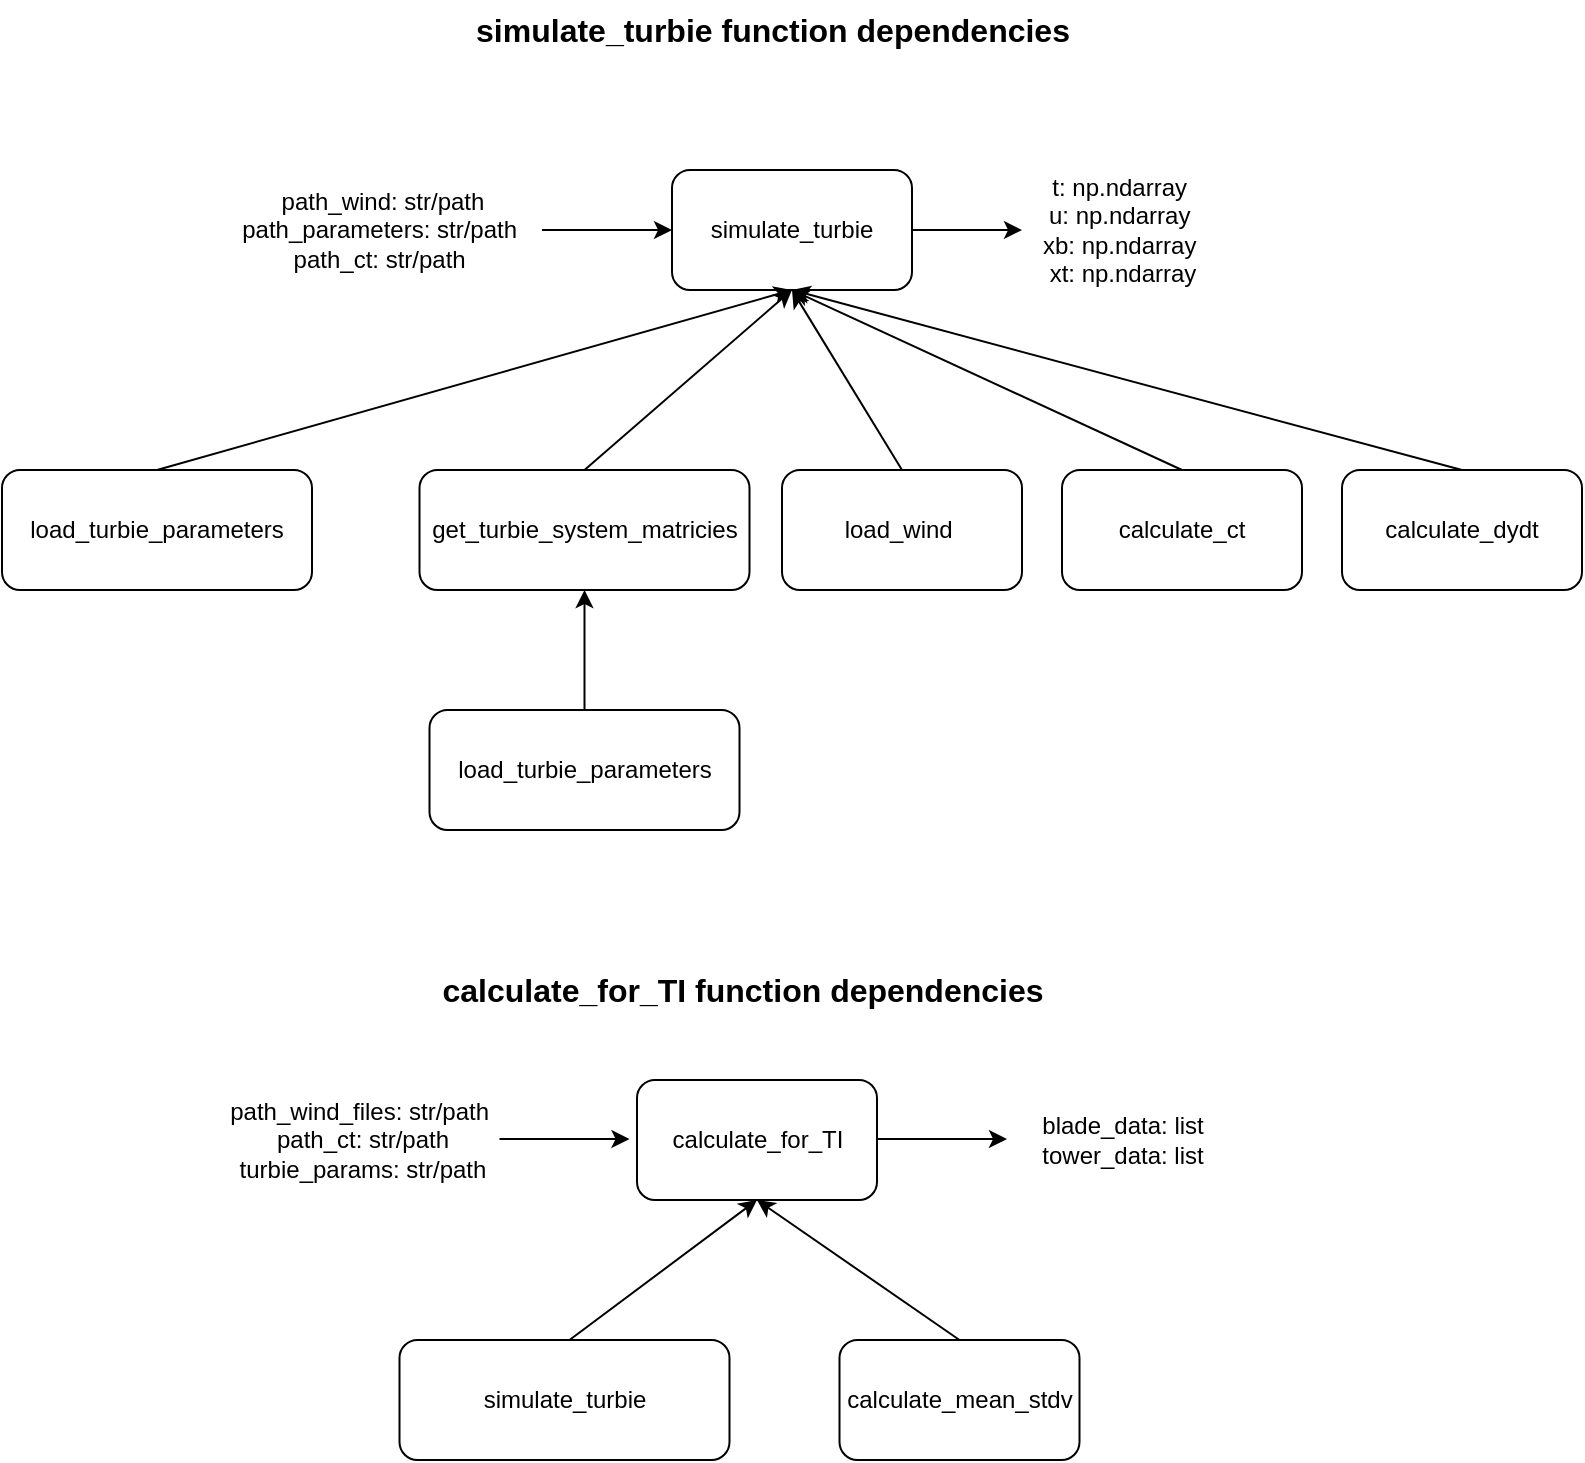 <mxfile version="26.1.0">
  <diagram id="kgpKYQtTHZ0yAKxKKP6v" name="Page-1">
    <mxGraphModel dx="954" dy="558" grid="1" gridSize="10" guides="1" tooltips="1" connect="1" arrows="1" fold="1" page="1" pageScale="1" pageWidth="850" pageHeight="1100" math="0" shadow="0">
      <root>
        <mxCell id="0" />
        <mxCell id="1" parent="0" />
        <mxCell id="g1UFgbMDgLvSiYdy4ocw-1" value="simulate_turbie" style="rounded=1;whiteSpace=wrap;html=1;" parent="1" vertex="1">
          <mxGeometry x="375" y="215" width="120" height="60" as="geometry" />
        </mxCell>
        <mxCell id="g1UFgbMDgLvSiYdy4ocw-2" value="get_turbie_system_matricies" style="rounded=1;whiteSpace=wrap;html=1;" parent="1" vertex="1">
          <mxGeometry x="248.75" y="365" width="165" height="60" as="geometry" />
        </mxCell>
        <mxCell id="g1UFgbMDgLvSiYdy4ocw-3" value="load_wind&amp;nbsp;" style="rounded=1;whiteSpace=wrap;html=1;" parent="1" vertex="1">
          <mxGeometry x="430" y="365" width="120" height="60" as="geometry" />
        </mxCell>
        <mxCell id="g1UFgbMDgLvSiYdy4ocw-4" value="load_turbie_parameters" style="rounded=1;whiteSpace=wrap;html=1;" parent="1" vertex="1">
          <mxGeometry x="253.75" y="485" width="155" height="60" as="geometry" />
        </mxCell>
        <mxCell id="g1UFgbMDgLvSiYdy4ocw-5" value="calculate_ct" style="rounded=1;whiteSpace=wrap;html=1;" parent="1" vertex="1">
          <mxGeometry x="570" y="365" width="120" height="60" as="geometry" />
        </mxCell>
        <mxCell id="g1UFgbMDgLvSiYdy4ocw-6" value="calculate_dydt" style="rounded=1;whiteSpace=wrap;html=1;" parent="1" vertex="1">
          <mxGeometry x="710" y="365" width="120" height="60" as="geometry" />
        </mxCell>
        <mxCell id="g1UFgbMDgLvSiYdy4ocw-34" value="calculate_mean_stdv" style="rounded=1;whiteSpace=wrap;html=1;" parent="1" vertex="1">
          <mxGeometry x="458.75" y="800" width="120" height="60" as="geometry" />
        </mxCell>
        <mxCell id="g1UFgbMDgLvSiYdy4ocw-39" value="calculate_for_TI" style="rounded=1;whiteSpace=wrap;html=1;" parent="1" vertex="1">
          <mxGeometry x="357.5" y="670" width="120" height="60" as="geometry" />
        </mxCell>
        <mxCell id="g1UFgbMDgLvSiYdy4ocw-50" value="&lt;b&gt;&lt;font style=&quot;font-size: 16px;&quot;&gt;simulate_turbie function dependencies&lt;/font&gt;&lt;/b&gt;" style="text;html=1;align=center;verticalAlign=middle;resizable=0;points=[];autosize=1;strokeColor=none;fillColor=none;" parent="1" vertex="1">
          <mxGeometry x="265" y="130" width="320" height="30" as="geometry" />
        </mxCell>
        <mxCell id="Xd3-F2mCUXiF-xnBqhoO-5" value="" style="endArrow=classic;html=1;rounded=0;entryX=0.5;entryY=1;entryDx=0;entryDy=0;" edge="1" parent="1" source="g1UFgbMDgLvSiYdy4ocw-4" target="g1UFgbMDgLvSiYdy4ocw-2">
          <mxGeometry width="50" height="50" relative="1" as="geometry">
            <mxPoint x="330" y="475" as="sourcePoint" />
            <mxPoint x="326" y="419" as="targetPoint" />
          </mxGeometry>
        </mxCell>
        <mxCell id="Xd3-F2mCUXiF-xnBqhoO-6" value="load_turbie_parameters" style="rounded=1;whiteSpace=wrap;html=1;" vertex="1" parent="1">
          <mxGeometry x="40" y="365" width="155" height="60" as="geometry" />
        </mxCell>
        <mxCell id="Xd3-F2mCUXiF-xnBqhoO-7" value="" style="endArrow=classic;html=1;rounded=0;entryX=0.5;entryY=1;entryDx=0;entryDy=0;exitX=0.5;exitY=0;exitDx=0;exitDy=0;" edge="1" parent="1" source="Xd3-F2mCUXiF-xnBqhoO-6" target="g1UFgbMDgLvSiYdy4ocw-1">
          <mxGeometry width="50" height="50" relative="1" as="geometry">
            <mxPoint x="135" y="205" as="sourcePoint" />
            <mxPoint x="285" y="235" as="targetPoint" />
          </mxGeometry>
        </mxCell>
        <mxCell id="Xd3-F2mCUXiF-xnBqhoO-8" value="" style="endArrow=classic;html=1;rounded=0;entryX=0.5;entryY=1;entryDx=0;entryDy=0;exitX=0.5;exitY=0;exitDx=0;exitDy=0;" edge="1" parent="1" source="g1UFgbMDgLvSiYdy4ocw-2" target="g1UFgbMDgLvSiYdy4ocw-1">
          <mxGeometry width="50" height="50" relative="1" as="geometry">
            <mxPoint x="158" y="135" as="sourcePoint" />
            <mxPoint x="415" y="225" as="targetPoint" />
          </mxGeometry>
        </mxCell>
        <mxCell id="Xd3-F2mCUXiF-xnBqhoO-9" value="" style="endArrow=classic;html=1;rounded=0;entryX=0.5;entryY=1;entryDx=0;entryDy=0;exitX=0.5;exitY=0;exitDx=0;exitDy=0;" edge="1" parent="1" source="g1UFgbMDgLvSiYdy4ocw-3" target="g1UFgbMDgLvSiYdy4ocw-1">
          <mxGeometry width="50" height="50" relative="1" as="geometry">
            <mxPoint x="336" y="135" as="sourcePoint" />
            <mxPoint x="445" y="225" as="targetPoint" />
          </mxGeometry>
        </mxCell>
        <mxCell id="Xd3-F2mCUXiF-xnBqhoO-10" value="" style="endArrow=classic;html=1;rounded=0;entryX=0.5;entryY=1;entryDx=0;entryDy=0;exitX=0.5;exitY=0;exitDx=0;exitDy=0;" edge="1" parent="1" source="g1UFgbMDgLvSiYdy4ocw-5" target="g1UFgbMDgLvSiYdy4ocw-1">
          <mxGeometry width="50" height="50" relative="1" as="geometry">
            <mxPoint x="346" y="145" as="sourcePoint" />
            <mxPoint x="455" y="235" as="targetPoint" />
          </mxGeometry>
        </mxCell>
        <mxCell id="Xd3-F2mCUXiF-xnBqhoO-11" value="" style="endArrow=classic;html=1;rounded=0;entryX=0.5;entryY=1;entryDx=0;entryDy=0;exitX=0.5;exitY=0;exitDx=0;exitDy=0;" edge="1" parent="1" source="g1UFgbMDgLvSiYdy4ocw-6" target="g1UFgbMDgLvSiYdy4ocw-1">
          <mxGeometry width="50" height="50" relative="1" as="geometry">
            <mxPoint x="356" y="155" as="sourcePoint" />
            <mxPoint x="465" y="245" as="targetPoint" />
          </mxGeometry>
        </mxCell>
        <mxCell id="Xd3-F2mCUXiF-xnBqhoO-13" value="" style="endArrow=classic;html=1;rounded=0;entryX=0.5;entryY=1;entryDx=0;entryDy=0;" edge="1" parent="1" target="g1UFgbMDgLvSiYdy4ocw-39">
          <mxGeometry width="50" height="50" relative="1" as="geometry">
            <mxPoint x="323.75" y="800" as="sourcePoint" />
            <mxPoint x="128.75" y="950" as="targetPoint" />
          </mxGeometry>
        </mxCell>
        <mxCell id="Xd3-F2mCUXiF-xnBqhoO-15" value="" style="endArrow=classic;html=1;rounded=0;entryX=0.5;entryY=1;entryDx=0;entryDy=0;exitX=0.5;exitY=0;exitDx=0;exitDy=0;" edge="1" parent="1" source="g1UFgbMDgLvSiYdy4ocw-34" target="g1UFgbMDgLvSiYdy4ocw-39">
          <mxGeometry width="50" height="50" relative="1" as="geometry">
            <mxPoint x="138.75" y="980" as="sourcePoint" />
            <mxPoint x="208.75" y="1030" as="targetPoint" />
          </mxGeometry>
        </mxCell>
        <mxCell id="Xd3-F2mCUXiF-xnBqhoO-16" value="path_wind: str/path&lt;div&gt;path_parameters: str/path&amp;nbsp;&lt;/div&gt;&lt;div&gt;path_ct: str/path&amp;nbsp;&lt;/div&gt;" style="text;html=1;align=center;verticalAlign=middle;resizable=0;points=[];autosize=1;strokeColor=none;fillColor=none;" vertex="1" parent="1">
          <mxGeometry x="150" y="215" width="160" height="60" as="geometry" />
        </mxCell>
        <mxCell id="Xd3-F2mCUXiF-xnBqhoO-17" value="t: np.ndarray&amp;nbsp;&lt;div&gt;u: np.ndarray&amp;nbsp;&lt;/div&gt;&lt;div&gt;xb: np.ndarray&amp;nbsp;&lt;/div&gt;&lt;div&gt;xt: np.ndarray&lt;/div&gt;" style="text;html=1;align=center;verticalAlign=middle;resizable=0;points=[];autosize=1;strokeColor=none;fillColor=none;" vertex="1" parent="1">
          <mxGeometry x="550" y="210" width="100" height="70" as="geometry" />
        </mxCell>
        <mxCell id="Xd3-F2mCUXiF-xnBqhoO-19" value="" style="endArrow=classic;html=1;rounded=0;entryX=0;entryY=0.5;entryDx=0;entryDy=0;" edge="1" parent="1" target="g1UFgbMDgLvSiYdy4ocw-1">
          <mxGeometry width="50" height="50" relative="1" as="geometry">
            <mxPoint x="310" y="245" as="sourcePoint" />
            <mxPoint x="365" y="244.5" as="targetPoint" />
          </mxGeometry>
        </mxCell>
        <mxCell id="Xd3-F2mCUXiF-xnBqhoO-20" value="" style="endArrow=classic;html=1;rounded=0;" edge="1" parent="1">
          <mxGeometry width="50" height="50" relative="1" as="geometry">
            <mxPoint x="495" y="245" as="sourcePoint" />
            <mxPoint x="550" y="245" as="targetPoint" />
          </mxGeometry>
        </mxCell>
        <mxCell id="Xd3-F2mCUXiF-xnBqhoO-22" value="simulate_turbie" style="rounded=1;whiteSpace=wrap;html=1;" vertex="1" parent="1">
          <mxGeometry x="238.75" y="800" width="165" height="60" as="geometry" />
        </mxCell>
        <mxCell id="Xd3-F2mCUXiF-xnBqhoO-24" value="path_wind_files: str/path&amp;nbsp;&lt;div&gt;path_ct: str/path&lt;/div&gt;&lt;div&gt;turbie_params: str/path&lt;/div&gt;" style="text;html=1;align=center;verticalAlign=middle;resizable=0;points=[];autosize=1;strokeColor=none;fillColor=none;" vertex="1" parent="1">
          <mxGeometry x="140" y="670" width="160" height="60" as="geometry" />
        </mxCell>
        <mxCell id="Xd3-F2mCUXiF-xnBqhoO-25" value="blade_data: list&lt;div&gt;tower_data: list&lt;/div&gt;" style="text;html=1;align=center;verticalAlign=middle;resizable=0;points=[];autosize=1;strokeColor=none;fillColor=none;" vertex="1" parent="1">
          <mxGeometry x="550" y="680" width="100" height="40" as="geometry" />
        </mxCell>
        <mxCell id="Xd3-F2mCUXiF-xnBqhoO-26" value="" style="endArrow=classic;html=1;rounded=0;entryX=0;entryY=0.5;entryDx=0;entryDy=0;" edge="1" parent="1">
          <mxGeometry width="50" height="50" relative="1" as="geometry">
            <mxPoint x="288.75" y="699.5" as="sourcePoint" />
            <mxPoint x="353.75" y="699.5" as="targetPoint" />
          </mxGeometry>
        </mxCell>
        <mxCell id="Xd3-F2mCUXiF-xnBqhoO-27" value="" style="endArrow=classic;html=1;rounded=0;entryX=0;entryY=0.5;entryDx=0;entryDy=0;" edge="1" parent="1">
          <mxGeometry width="50" height="50" relative="1" as="geometry">
            <mxPoint x="477.5" y="699.5" as="sourcePoint" />
            <mxPoint x="542.5" y="699.5" as="targetPoint" />
          </mxGeometry>
        </mxCell>
        <mxCell id="Xd3-F2mCUXiF-xnBqhoO-28" value="&lt;b&gt;&lt;font style=&quot;font-size: 16px;&quot;&gt;calculate_for_TI function dependencies&lt;/font&gt;&lt;/b&gt;" style="text;html=1;align=center;verticalAlign=middle;resizable=0;points=[];autosize=1;strokeColor=none;fillColor=none;" vertex="1" parent="1">
          <mxGeometry x="250" y="610" width="320" height="30" as="geometry" />
        </mxCell>
      </root>
    </mxGraphModel>
  </diagram>
</mxfile>
